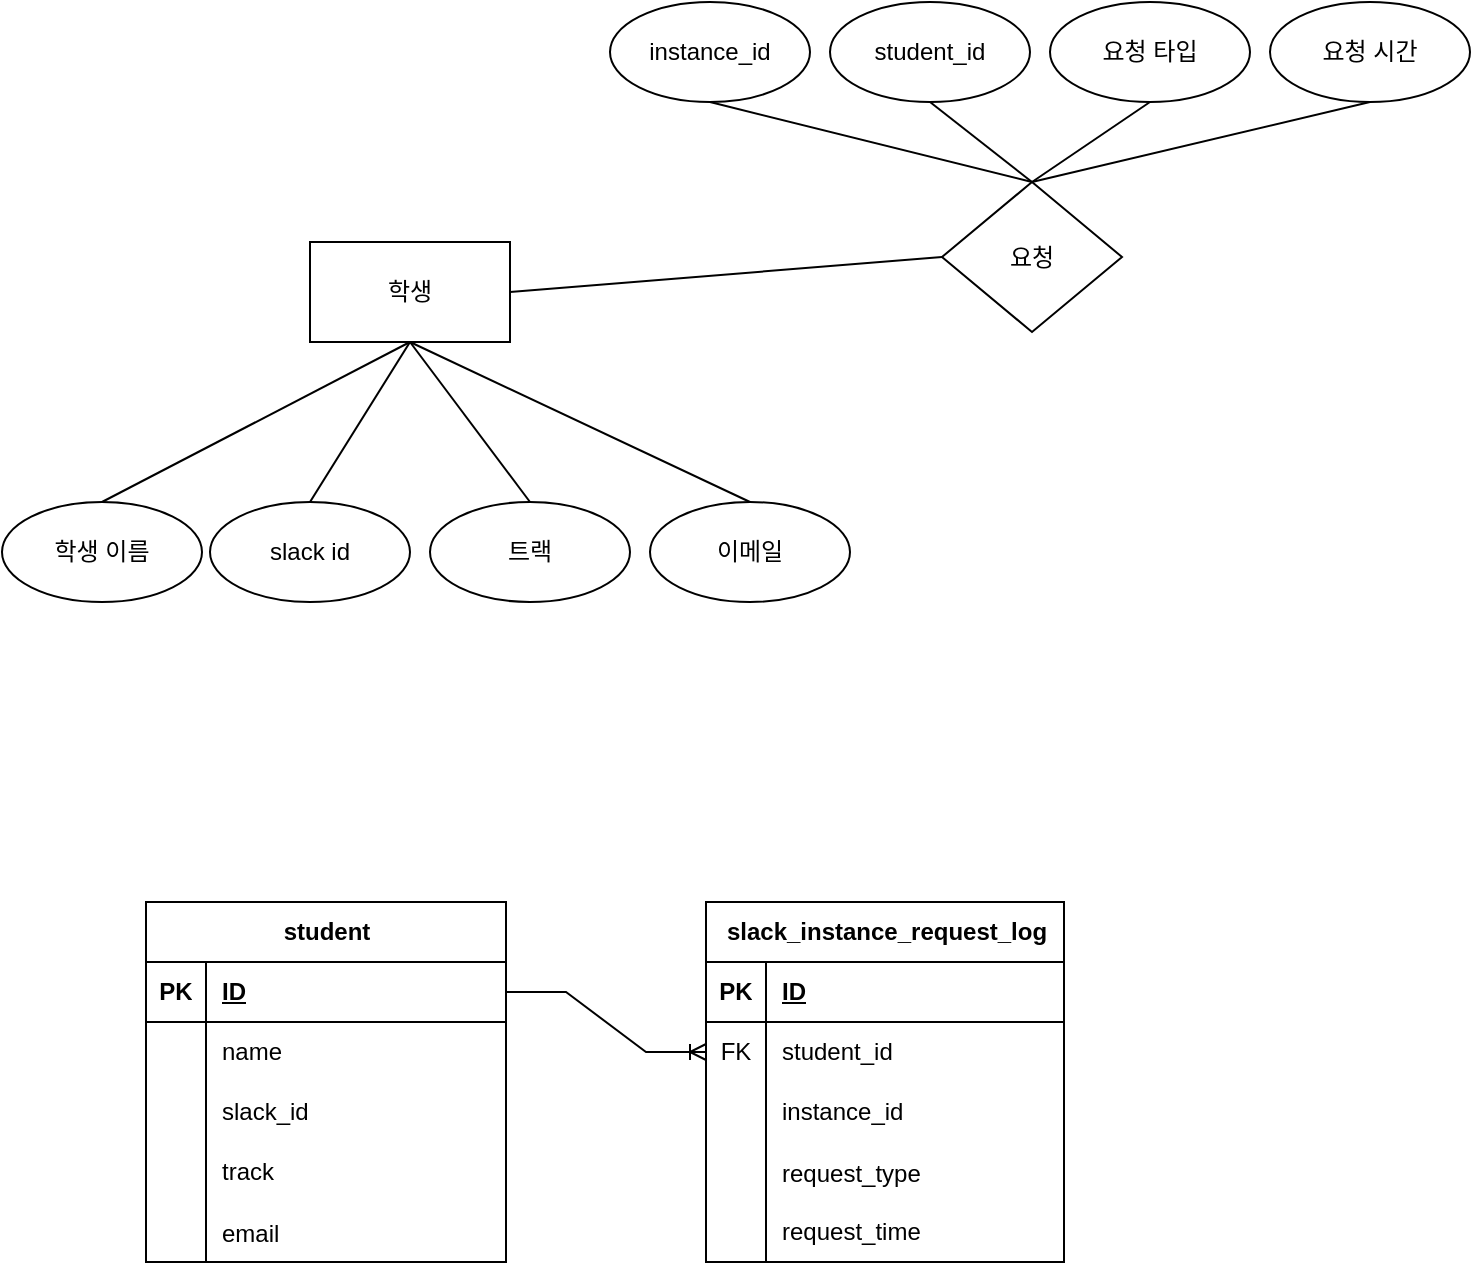 <mxfile version="24.3.1" type="device">
  <diagram name="Page-1" id="2ca16b54-16f6-2749-3443-fa8db7711227">
    <mxGraphModel dx="2331" dy="1874" grid="1" gridSize="10" guides="1" tooltips="1" connect="1" arrows="1" fold="1" page="1" pageScale="1" pageWidth="1100" pageHeight="850" background="none" math="0" shadow="0">
      <root>
        <mxCell id="0" />
        <mxCell id="1" parent="0" />
        <mxCell id="YA9r-kYB9n0EnsaO0a9V-29" value="" style="shape=tableRow;horizontal=0;startSize=0;swimlaneHead=0;swimlaneBody=0;fillColor=none;collapsible=0;dropTarget=0;points=[[0,0.5],[1,0.5]];portConstraint=eastwest;top=0;left=0;right=0;bottom=0;labelBackgroundColor=none;" vertex="1" parent="1">
          <mxGeometry x="-900" y="-160" width="180" height="30" as="geometry" />
        </mxCell>
        <mxCell id="YA9r-kYB9n0EnsaO0a9V-2" value="student" style="shape=table;startSize=30;container=1;collapsible=1;childLayout=tableLayout;fixedRows=1;rowLines=0;fontStyle=1;align=center;resizeLast=1;html=1;labelBackgroundColor=none;flipV=0;flipH=0;" vertex="1" parent="1">
          <mxGeometry x="-940" y="-250" width="180" height="180" as="geometry" />
        </mxCell>
        <mxCell id="YA9r-kYB9n0EnsaO0a9V-3" value="" style="shape=tableRow;horizontal=0;startSize=0;swimlaneHead=0;swimlaneBody=0;fillColor=none;collapsible=0;dropTarget=0;points=[[0,0.5],[1,0.5]];portConstraint=eastwest;top=0;left=0;right=0;bottom=1;labelBackgroundColor=none;" vertex="1" parent="YA9r-kYB9n0EnsaO0a9V-2">
          <mxGeometry y="30" width="180" height="30" as="geometry" />
        </mxCell>
        <mxCell id="YA9r-kYB9n0EnsaO0a9V-4" value="PK" style="shape=partialRectangle;connectable=0;fillColor=none;top=0;left=0;bottom=0;right=0;fontStyle=1;overflow=hidden;whiteSpace=wrap;html=1;labelBackgroundColor=none;" vertex="1" parent="YA9r-kYB9n0EnsaO0a9V-3">
          <mxGeometry width="30" height="30" as="geometry">
            <mxRectangle width="30" height="30" as="alternateBounds" />
          </mxGeometry>
        </mxCell>
        <mxCell id="YA9r-kYB9n0EnsaO0a9V-5" value="ID" style="shape=partialRectangle;connectable=0;fillColor=none;top=0;left=0;bottom=0;right=0;align=left;spacingLeft=6;fontStyle=5;overflow=hidden;whiteSpace=wrap;html=1;labelBackgroundColor=none;" vertex="1" parent="YA9r-kYB9n0EnsaO0a9V-3">
          <mxGeometry x="30" width="150" height="30" as="geometry">
            <mxRectangle width="150" height="30" as="alternateBounds" />
          </mxGeometry>
        </mxCell>
        <mxCell id="YA9r-kYB9n0EnsaO0a9V-6" value="" style="shape=tableRow;horizontal=0;startSize=0;swimlaneHead=0;swimlaneBody=0;fillColor=none;collapsible=0;dropTarget=0;points=[[0,0.5],[1,0.5]];portConstraint=eastwest;top=0;left=0;right=0;bottom=0;labelBackgroundColor=none;" vertex="1" parent="YA9r-kYB9n0EnsaO0a9V-2">
          <mxGeometry y="60" width="180" height="30" as="geometry" />
        </mxCell>
        <mxCell id="YA9r-kYB9n0EnsaO0a9V-7" value="" style="shape=partialRectangle;connectable=0;fillColor=none;top=0;left=0;bottom=0;right=0;editable=1;overflow=hidden;whiteSpace=wrap;html=1;labelBackgroundColor=none;" vertex="1" parent="YA9r-kYB9n0EnsaO0a9V-6">
          <mxGeometry width="30" height="30" as="geometry">
            <mxRectangle width="30" height="30" as="alternateBounds" />
          </mxGeometry>
        </mxCell>
        <mxCell id="YA9r-kYB9n0EnsaO0a9V-8" value="name" style="shape=partialRectangle;connectable=0;fillColor=none;top=0;left=0;bottom=0;right=0;align=left;spacingLeft=6;overflow=hidden;whiteSpace=wrap;html=1;labelBackgroundColor=none;" vertex="1" parent="YA9r-kYB9n0EnsaO0a9V-6">
          <mxGeometry x="30" width="150" height="30" as="geometry">
            <mxRectangle width="150" height="30" as="alternateBounds" />
          </mxGeometry>
        </mxCell>
        <mxCell id="YA9r-kYB9n0EnsaO0a9V-9" value="" style="shape=tableRow;horizontal=0;startSize=0;swimlaneHead=0;swimlaneBody=0;fillColor=none;collapsible=0;dropTarget=0;points=[[0,0.5],[1,0.5]];portConstraint=eastwest;top=0;left=0;right=0;bottom=0;labelBackgroundColor=none;" vertex="1" parent="YA9r-kYB9n0EnsaO0a9V-2">
          <mxGeometry y="90" width="180" height="30" as="geometry" />
        </mxCell>
        <mxCell id="YA9r-kYB9n0EnsaO0a9V-10" value="" style="shape=partialRectangle;connectable=0;fillColor=none;top=0;left=0;bottom=0;right=0;editable=1;overflow=hidden;whiteSpace=wrap;html=1;labelBackgroundColor=none;" vertex="1" parent="YA9r-kYB9n0EnsaO0a9V-9">
          <mxGeometry width="30" height="30" as="geometry">
            <mxRectangle width="30" height="30" as="alternateBounds" />
          </mxGeometry>
        </mxCell>
        <mxCell id="YA9r-kYB9n0EnsaO0a9V-11" value="slack_id" style="shape=partialRectangle;connectable=0;fillColor=none;top=0;left=0;bottom=0;right=0;align=left;spacingLeft=6;overflow=hidden;whiteSpace=wrap;html=1;labelBackgroundColor=none;" vertex="1" parent="YA9r-kYB9n0EnsaO0a9V-9">
          <mxGeometry x="30" width="150" height="30" as="geometry">
            <mxRectangle width="150" height="30" as="alternateBounds" />
          </mxGeometry>
        </mxCell>
        <mxCell id="YA9r-kYB9n0EnsaO0a9V-12" value="" style="shape=tableRow;horizontal=0;startSize=0;swimlaneHead=0;swimlaneBody=0;fillColor=none;collapsible=0;dropTarget=0;points=[[0,0.5],[1,0.5]];portConstraint=eastwest;top=0;left=0;right=0;bottom=0;labelBackgroundColor=none;" vertex="1" parent="YA9r-kYB9n0EnsaO0a9V-2">
          <mxGeometry y="120" width="180" height="30" as="geometry" />
        </mxCell>
        <mxCell id="YA9r-kYB9n0EnsaO0a9V-13" value="" style="shape=partialRectangle;connectable=0;fillColor=none;top=0;left=0;bottom=0;right=0;editable=1;overflow=hidden;whiteSpace=wrap;html=1;labelBackgroundColor=none;" vertex="1" parent="YA9r-kYB9n0EnsaO0a9V-12">
          <mxGeometry width="30" height="30" as="geometry">
            <mxRectangle width="30" height="30" as="alternateBounds" />
          </mxGeometry>
        </mxCell>
        <mxCell id="YA9r-kYB9n0EnsaO0a9V-14" value="track" style="shape=partialRectangle;connectable=0;fillColor=none;top=0;left=0;bottom=0;right=0;align=left;spacingLeft=6;overflow=hidden;whiteSpace=wrap;html=1;labelBackgroundColor=none;" vertex="1" parent="YA9r-kYB9n0EnsaO0a9V-12">
          <mxGeometry x="30" width="150" height="30" as="geometry">
            <mxRectangle width="150" height="30" as="alternateBounds" />
          </mxGeometry>
        </mxCell>
        <mxCell id="YA9r-kYB9n0EnsaO0a9V-107" value="" style="shape=tableRow;horizontal=0;startSize=0;swimlaneHead=0;swimlaneBody=0;fillColor=none;collapsible=0;dropTarget=0;points=[[0,0.5],[1,0.5]];portConstraint=eastwest;top=0;left=0;right=0;bottom=0;" vertex="1" parent="YA9r-kYB9n0EnsaO0a9V-2">
          <mxGeometry y="150" width="180" height="30" as="geometry" />
        </mxCell>
        <mxCell id="YA9r-kYB9n0EnsaO0a9V-108" value="" style="shape=partialRectangle;connectable=0;fillColor=none;top=0;left=0;bottom=0;right=0;editable=1;overflow=hidden;" vertex="1" parent="YA9r-kYB9n0EnsaO0a9V-107">
          <mxGeometry width="30" height="30" as="geometry">
            <mxRectangle width="30" height="30" as="alternateBounds" />
          </mxGeometry>
        </mxCell>
        <mxCell id="YA9r-kYB9n0EnsaO0a9V-109" value="email" style="shape=partialRectangle;connectable=0;fillColor=none;top=0;left=0;bottom=0;right=0;align=left;spacingLeft=6;overflow=hidden;" vertex="1" parent="YA9r-kYB9n0EnsaO0a9V-107">
          <mxGeometry x="30" width="150" height="30" as="geometry">
            <mxRectangle width="150" height="30" as="alternateBounds" />
          </mxGeometry>
        </mxCell>
        <mxCell id="YA9r-kYB9n0EnsaO0a9V-126" value="slack_instance_request_log" style="shape=table;startSize=30;container=1;collapsible=1;childLayout=tableLayout;fixedRows=1;rowLines=0;fontStyle=1;align=center;resizeLast=1;html=1;" vertex="1" parent="1">
          <mxGeometry x="-660" y="-250" width="179" height="180" as="geometry" />
        </mxCell>
        <mxCell id="YA9r-kYB9n0EnsaO0a9V-127" value="" style="shape=tableRow;horizontal=0;startSize=0;swimlaneHead=0;swimlaneBody=0;fillColor=none;collapsible=0;dropTarget=0;points=[[0,0.5],[1,0.5]];portConstraint=eastwest;top=0;left=0;right=0;bottom=1;" vertex="1" parent="YA9r-kYB9n0EnsaO0a9V-126">
          <mxGeometry y="30" width="179" height="30" as="geometry" />
        </mxCell>
        <mxCell id="YA9r-kYB9n0EnsaO0a9V-128" value="PK" style="shape=partialRectangle;connectable=0;fillColor=none;top=0;left=0;bottom=0;right=0;fontStyle=1;overflow=hidden;whiteSpace=wrap;html=1;" vertex="1" parent="YA9r-kYB9n0EnsaO0a9V-127">
          <mxGeometry width="30" height="30" as="geometry">
            <mxRectangle width="30" height="30" as="alternateBounds" />
          </mxGeometry>
        </mxCell>
        <mxCell id="YA9r-kYB9n0EnsaO0a9V-129" value="ID" style="shape=partialRectangle;connectable=0;fillColor=none;top=0;left=0;bottom=0;right=0;align=left;spacingLeft=6;fontStyle=5;overflow=hidden;whiteSpace=wrap;html=1;" vertex="1" parent="YA9r-kYB9n0EnsaO0a9V-127">
          <mxGeometry x="30" width="149" height="30" as="geometry">
            <mxRectangle width="149" height="30" as="alternateBounds" />
          </mxGeometry>
        </mxCell>
        <mxCell id="YA9r-kYB9n0EnsaO0a9V-130" value="" style="shape=tableRow;horizontal=0;startSize=0;swimlaneHead=0;swimlaneBody=0;fillColor=none;collapsible=0;dropTarget=0;points=[[0,0.5],[1,0.5]];portConstraint=eastwest;top=0;left=0;right=0;bottom=0;" vertex="1" parent="YA9r-kYB9n0EnsaO0a9V-126">
          <mxGeometry y="60" width="179" height="30" as="geometry" />
        </mxCell>
        <mxCell id="YA9r-kYB9n0EnsaO0a9V-131" value="FK" style="shape=partialRectangle;connectable=0;fillColor=none;top=0;left=0;bottom=0;right=0;editable=1;overflow=hidden;whiteSpace=wrap;html=1;" vertex="1" parent="YA9r-kYB9n0EnsaO0a9V-130">
          <mxGeometry width="30" height="30" as="geometry">
            <mxRectangle width="30" height="30" as="alternateBounds" />
          </mxGeometry>
        </mxCell>
        <mxCell id="YA9r-kYB9n0EnsaO0a9V-132" value="student_id" style="shape=partialRectangle;connectable=0;fillColor=none;top=0;left=0;bottom=0;right=0;align=left;spacingLeft=6;overflow=hidden;whiteSpace=wrap;html=1;" vertex="1" parent="YA9r-kYB9n0EnsaO0a9V-130">
          <mxGeometry x="30" width="149" height="30" as="geometry">
            <mxRectangle width="149" height="30" as="alternateBounds" />
          </mxGeometry>
        </mxCell>
        <mxCell id="YA9r-kYB9n0EnsaO0a9V-133" value="" style="shape=tableRow;horizontal=0;startSize=0;swimlaneHead=0;swimlaneBody=0;fillColor=none;collapsible=0;dropTarget=0;points=[[0,0.5],[1,0.5]];portConstraint=eastwest;top=0;left=0;right=0;bottom=0;" vertex="1" parent="YA9r-kYB9n0EnsaO0a9V-126">
          <mxGeometry y="90" width="179" height="30" as="geometry" />
        </mxCell>
        <mxCell id="YA9r-kYB9n0EnsaO0a9V-134" value="" style="shape=partialRectangle;connectable=0;fillColor=none;top=0;left=0;bottom=0;right=0;editable=1;overflow=hidden;whiteSpace=wrap;html=1;" vertex="1" parent="YA9r-kYB9n0EnsaO0a9V-133">
          <mxGeometry width="30" height="30" as="geometry">
            <mxRectangle width="30" height="30" as="alternateBounds" />
          </mxGeometry>
        </mxCell>
        <mxCell id="YA9r-kYB9n0EnsaO0a9V-135" value="instance_id" style="shape=partialRectangle;connectable=0;fillColor=none;top=0;left=0;bottom=0;right=0;align=left;spacingLeft=6;overflow=hidden;whiteSpace=wrap;html=1;" vertex="1" parent="YA9r-kYB9n0EnsaO0a9V-133">
          <mxGeometry x="30" width="149" height="30" as="geometry">
            <mxRectangle width="149" height="30" as="alternateBounds" />
          </mxGeometry>
        </mxCell>
        <mxCell id="YA9r-kYB9n0EnsaO0a9V-139" value="" style="shape=tableRow;horizontal=0;startSize=0;swimlaneHead=0;swimlaneBody=0;fillColor=none;collapsible=0;dropTarget=0;points=[[0,0.5],[1,0.5]];portConstraint=eastwest;top=0;left=0;right=0;bottom=0;" vertex="1" parent="YA9r-kYB9n0EnsaO0a9V-126">
          <mxGeometry y="120" width="179" height="30" as="geometry" />
        </mxCell>
        <mxCell id="YA9r-kYB9n0EnsaO0a9V-140" value="" style="shape=partialRectangle;connectable=0;fillColor=none;top=0;left=0;bottom=0;right=0;editable=1;overflow=hidden;" vertex="1" parent="YA9r-kYB9n0EnsaO0a9V-139">
          <mxGeometry width="30" height="30" as="geometry">
            <mxRectangle width="30" height="30" as="alternateBounds" />
          </mxGeometry>
        </mxCell>
        <mxCell id="YA9r-kYB9n0EnsaO0a9V-141" value="request_type" style="shape=partialRectangle;connectable=0;fillColor=none;top=0;left=0;bottom=0;right=0;align=left;spacingLeft=6;overflow=hidden;" vertex="1" parent="YA9r-kYB9n0EnsaO0a9V-139">
          <mxGeometry x="30" width="149" height="30" as="geometry">
            <mxRectangle width="149" height="30" as="alternateBounds" />
          </mxGeometry>
        </mxCell>
        <mxCell id="YA9r-kYB9n0EnsaO0a9V-136" value="" style="shape=tableRow;horizontal=0;startSize=0;swimlaneHead=0;swimlaneBody=0;fillColor=none;collapsible=0;dropTarget=0;points=[[0,0.5],[1,0.5]];portConstraint=eastwest;top=0;left=0;right=0;bottom=0;" vertex="1" parent="YA9r-kYB9n0EnsaO0a9V-126">
          <mxGeometry y="150" width="179" height="30" as="geometry" />
        </mxCell>
        <mxCell id="YA9r-kYB9n0EnsaO0a9V-137" value="" style="shape=partialRectangle;connectable=0;fillColor=none;top=0;left=0;bottom=0;right=0;editable=1;overflow=hidden;whiteSpace=wrap;html=1;" vertex="1" parent="YA9r-kYB9n0EnsaO0a9V-136">
          <mxGeometry width="30" height="30" as="geometry">
            <mxRectangle width="30" height="30" as="alternateBounds" />
          </mxGeometry>
        </mxCell>
        <mxCell id="YA9r-kYB9n0EnsaO0a9V-138" value="request_time" style="shape=partialRectangle;connectable=0;fillColor=none;top=0;left=0;bottom=0;right=0;align=left;spacingLeft=6;overflow=hidden;whiteSpace=wrap;html=1;" vertex="1" parent="YA9r-kYB9n0EnsaO0a9V-136">
          <mxGeometry x="30" width="149" height="30" as="geometry">
            <mxRectangle width="149" height="30" as="alternateBounds" />
          </mxGeometry>
        </mxCell>
        <mxCell id="YA9r-kYB9n0EnsaO0a9V-356" value="학생" style="html=1;dashed=0;whiteSpace=wrap;" vertex="1" parent="1">
          <mxGeometry x="-858" y="-580" width="100" height="50" as="geometry" />
        </mxCell>
        <mxCell id="YA9r-kYB9n0EnsaO0a9V-357" value="학생 이름" style="shape=ellipse;html=1;dashed=0;whiteSpace=wrap;perimeter=ellipsePerimeter;" vertex="1" parent="1">
          <mxGeometry x="-1012" y="-450" width="100" height="50" as="geometry" />
        </mxCell>
        <mxCell id="YA9r-kYB9n0EnsaO0a9V-358" value="slack id" style="shape=ellipse;html=1;dashed=0;whiteSpace=wrap;perimeter=ellipsePerimeter;" vertex="1" parent="1">
          <mxGeometry x="-908" y="-450" width="100" height="50" as="geometry" />
        </mxCell>
        <mxCell id="YA9r-kYB9n0EnsaO0a9V-359" value="트랙" style="shape=ellipse;html=1;dashed=0;whiteSpace=wrap;perimeter=ellipsePerimeter;" vertex="1" parent="1">
          <mxGeometry x="-798" y="-450" width="100" height="50" as="geometry" />
        </mxCell>
        <mxCell id="YA9r-kYB9n0EnsaO0a9V-360" value="이메일" style="shape=ellipse;html=1;dashed=0;whiteSpace=wrap;perimeter=ellipsePerimeter;" vertex="1" parent="1">
          <mxGeometry x="-688" y="-450" width="100" height="50" as="geometry" />
        </mxCell>
        <mxCell id="YA9r-kYB9n0EnsaO0a9V-364" value="요청" style="shape=rhombus;html=1;dashed=0;whiteSpace=wrap;perimeter=rhombusPerimeter;" vertex="1" parent="1">
          <mxGeometry x="-542" y="-610" width="90" height="75" as="geometry" />
        </mxCell>
        <mxCell id="YA9r-kYB9n0EnsaO0a9V-365" value="instance_id" style="shape=ellipse;html=1;dashed=0;whiteSpace=wrap;perimeter=ellipsePerimeter;" vertex="1" parent="1">
          <mxGeometry x="-708" y="-700" width="100" height="50" as="geometry" />
        </mxCell>
        <mxCell id="YA9r-kYB9n0EnsaO0a9V-366" value="student_id" style="shape=ellipse;html=1;dashed=0;whiteSpace=wrap;perimeter=ellipsePerimeter;" vertex="1" parent="1">
          <mxGeometry x="-598" y="-700" width="100" height="50" as="geometry" />
        </mxCell>
        <mxCell id="YA9r-kYB9n0EnsaO0a9V-367" value="요청 시간" style="shape=ellipse;html=1;dashed=0;whiteSpace=wrap;perimeter=ellipsePerimeter;" vertex="1" parent="1">
          <mxGeometry x="-378" y="-700" width="100" height="50" as="geometry" />
        </mxCell>
        <mxCell id="YA9r-kYB9n0EnsaO0a9V-368" value="요청 타입" style="shape=ellipse;html=1;dashed=0;whiteSpace=wrap;perimeter=ellipsePerimeter;" vertex="1" parent="1">
          <mxGeometry x="-488" y="-700" width="100" height="50" as="geometry" />
        </mxCell>
        <mxCell id="YA9r-kYB9n0EnsaO0a9V-371" value="" style="endArrow=none;html=1;rounded=0;entryX=0.5;entryY=1;entryDx=0;entryDy=0;exitX=0.5;exitY=0;exitDx=0;exitDy=0;" edge="1" parent="1" source="YA9r-kYB9n0EnsaO0a9V-357" target="YA9r-kYB9n0EnsaO0a9V-356">
          <mxGeometry width="50" height="50" relative="1" as="geometry">
            <mxPoint x="-508" y="-360" as="sourcePoint" />
            <mxPoint x="-458" y="-410" as="targetPoint" />
          </mxGeometry>
        </mxCell>
        <mxCell id="YA9r-kYB9n0EnsaO0a9V-372" value="" style="endArrow=none;html=1;rounded=0;entryX=0.5;entryY=1;entryDx=0;entryDy=0;exitX=0.5;exitY=0;exitDx=0;exitDy=0;" edge="1" parent="1" source="YA9r-kYB9n0EnsaO0a9V-358" target="YA9r-kYB9n0EnsaO0a9V-356">
          <mxGeometry width="50" height="50" relative="1" as="geometry">
            <mxPoint x="-952" y="-440" as="sourcePoint" />
            <mxPoint x="-798" y="-520" as="targetPoint" />
          </mxGeometry>
        </mxCell>
        <mxCell id="YA9r-kYB9n0EnsaO0a9V-373" value="" style="endArrow=none;html=1;rounded=0;entryX=0.5;entryY=1;entryDx=0;entryDy=0;exitX=0.5;exitY=0;exitDx=0;exitDy=0;" edge="1" parent="1" source="YA9r-kYB9n0EnsaO0a9V-359" target="YA9r-kYB9n0EnsaO0a9V-356">
          <mxGeometry width="50" height="50" relative="1" as="geometry">
            <mxPoint x="-942" y="-430" as="sourcePoint" />
            <mxPoint x="-788" y="-510" as="targetPoint" />
          </mxGeometry>
        </mxCell>
        <mxCell id="YA9r-kYB9n0EnsaO0a9V-374" value="" style="endArrow=none;html=1;rounded=0;entryX=0.5;entryY=1;entryDx=0;entryDy=0;exitX=0.5;exitY=0;exitDx=0;exitDy=0;" edge="1" parent="1" source="YA9r-kYB9n0EnsaO0a9V-360" target="YA9r-kYB9n0EnsaO0a9V-356">
          <mxGeometry width="50" height="50" relative="1" as="geometry">
            <mxPoint x="-932" y="-420" as="sourcePoint" />
            <mxPoint x="-778" y="-500" as="targetPoint" />
          </mxGeometry>
        </mxCell>
        <mxCell id="YA9r-kYB9n0EnsaO0a9V-376" value="" style="endArrow=none;html=1;rounded=0;entryX=1;entryY=0.5;entryDx=0;entryDy=0;exitX=0;exitY=0.5;exitDx=0;exitDy=0;" edge="1" parent="1" source="YA9r-kYB9n0EnsaO0a9V-364" target="YA9r-kYB9n0EnsaO0a9V-356">
          <mxGeometry width="50" height="50" relative="1" as="geometry">
            <mxPoint x="-628" y="-440" as="sourcePoint" />
            <mxPoint x="-798" y="-520" as="targetPoint" />
          </mxGeometry>
        </mxCell>
        <mxCell id="YA9r-kYB9n0EnsaO0a9V-378" value="" style="endArrow=none;html=1;rounded=0;entryX=0.5;entryY=1;entryDx=0;entryDy=0;exitX=0.5;exitY=0;exitDx=0;exitDy=0;" edge="1" parent="1" source="YA9r-kYB9n0EnsaO0a9V-364" target="YA9r-kYB9n0EnsaO0a9V-365">
          <mxGeometry width="50" height="50" relative="1" as="geometry">
            <mxPoint x="-844" y="-440" as="sourcePoint" />
            <mxPoint x="-904" y="-520" as="targetPoint" />
          </mxGeometry>
        </mxCell>
        <mxCell id="YA9r-kYB9n0EnsaO0a9V-379" value="" style="endArrow=none;html=1;rounded=0;entryX=0.5;entryY=1;entryDx=0;entryDy=0;exitX=0.5;exitY=0;exitDx=0;exitDy=0;" edge="1" parent="1" source="YA9r-kYB9n0EnsaO0a9V-364" target="YA9r-kYB9n0EnsaO0a9V-366">
          <mxGeometry width="50" height="50" relative="1" as="geometry">
            <mxPoint x="-834" y="-430" as="sourcePoint" />
            <mxPoint x="-894" y="-510" as="targetPoint" />
          </mxGeometry>
        </mxCell>
        <mxCell id="YA9r-kYB9n0EnsaO0a9V-380" value="" style="endArrow=none;html=1;rounded=0;entryX=0.5;entryY=1;entryDx=0;entryDy=0;exitX=0.5;exitY=0;exitDx=0;exitDy=0;" edge="1" parent="1" source="YA9r-kYB9n0EnsaO0a9V-364" target="YA9r-kYB9n0EnsaO0a9V-368">
          <mxGeometry width="50" height="50" relative="1" as="geometry">
            <mxPoint x="-487" y="-600" as="sourcePoint" />
            <mxPoint x="-538" y="-640" as="targetPoint" />
          </mxGeometry>
        </mxCell>
        <mxCell id="YA9r-kYB9n0EnsaO0a9V-381" value="" style="endArrow=none;html=1;rounded=0;entryX=0.5;entryY=1;entryDx=0;entryDy=0;exitX=0.5;exitY=0;exitDx=0;exitDy=0;" edge="1" parent="1" source="YA9r-kYB9n0EnsaO0a9V-364" target="YA9r-kYB9n0EnsaO0a9V-367">
          <mxGeometry width="50" height="50" relative="1" as="geometry">
            <mxPoint x="-477" y="-590" as="sourcePoint" />
            <mxPoint x="-528" y="-630" as="targetPoint" />
          </mxGeometry>
        </mxCell>
        <mxCell id="YA9r-kYB9n0EnsaO0a9V-387" value="" style="edgeStyle=entityRelationEdgeStyle;fontSize=12;html=1;endArrow=ERoneToMany;rounded=0;exitX=1;exitY=0.5;exitDx=0;exitDy=0;entryX=0;entryY=0.5;entryDx=0;entryDy=0;" edge="1" parent="1" source="YA9r-kYB9n0EnsaO0a9V-3" target="YA9r-kYB9n0EnsaO0a9V-130">
          <mxGeometry width="100" height="100" relative="1" as="geometry">
            <mxPoint x="-660" y="-370" as="sourcePoint" />
            <mxPoint x="-560" y="-470" as="targetPoint" />
          </mxGeometry>
        </mxCell>
      </root>
    </mxGraphModel>
  </diagram>
</mxfile>
